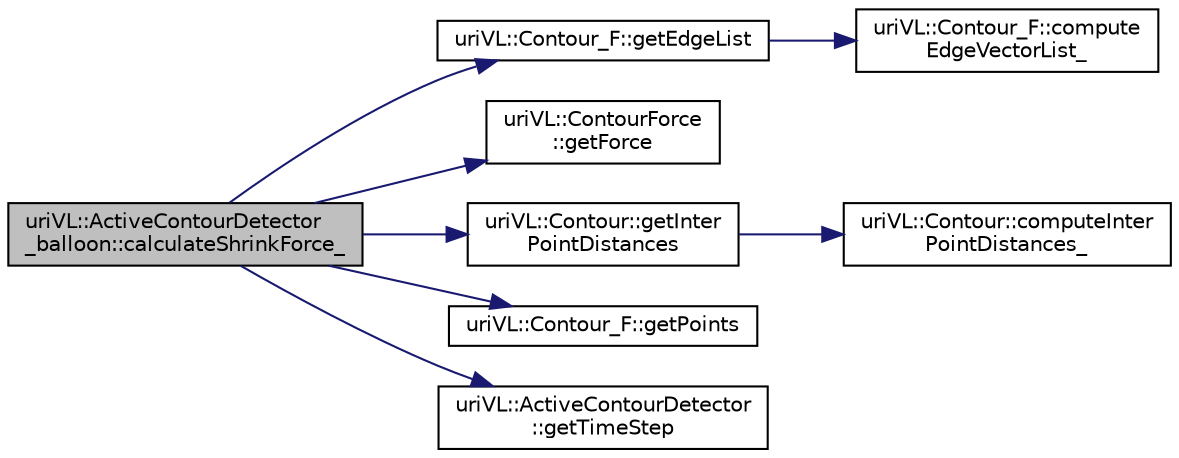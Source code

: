 digraph "uriVL::ActiveContourDetector_balloon::calculateShrinkForce_"
{
  edge [fontname="Helvetica",fontsize="10",labelfontname="Helvetica",labelfontsize="10"];
  node [fontname="Helvetica",fontsize="10",shape=record];
  rankdir="LR";
  Node1 [label="uriVL::ActiveContourDetector\l_balloon::calculateShrinkForce_",height=0.2,width=0.4,color="black", fillcolor="grey75", style="filled", fontcolor="black"];
  Node1 -> Node2 [color="midnightblue",fontsize="10",style="solid",fontname="Helvetica"];
  Node2 [label="uriVL::Contour_F::getEdgeList",height=0.2,width=0.4,color="black", fillcolor="white", style="filled",URL="$classuriVL_1_1Contour__F.html#a5db4be98390b8131ec04ea0675d304fb",tooltip="Computes the edges along the closed contour and returns it as a list of image points. "];
  Node2 -> Node3 [color="midnightblue",fontsize="10",style="solid",fontname="Helvetica"];
  Node3 [label="uriVL::Contour_F::compute\lEdgeVectorList_",height=0.2,width=0.4,color="black", fillcolor="white", style="filled",URL="$classuriVL_1_1Contour__F.html#a3ade0de1db39e81bac2e3f250a6b0360",tooltip="Computes the edges along the closed contour and returns it as a list of image points. "];
  Node1 -> Node4 [color="midnightblue",fontsize="10",style="solid",fontname="Helvetica"];
  Node4 [label="uriVL::ContourForce\l::getForce",height=0.2,width=0.4,color="black", fillcolor="white", style="filled",URL="$classuriVL_1_1ContourForce.html#a3feabd49930e13e8d29c0e4f90bc0541",tooltip="Returns a writable pointer to the contour force&#39;s geometric contour (list of points) ..."];
  Node1 -> Node5 [color="midnightblue",fontsize="10",style="solid",fontname="Helvetica"];
  Node5 [label="uriVL::Contour::getInter\lPointDistances",height=0.2,width=0.4,color="black", fillcolor="white", style="filled",URL="$classuriVL_1_1Contour.html#a858170f7fb4196a900cf0dc8a238b897",tooltip="Computes the distances between image points and returns it as a list of float numbers. "];
  Node5 -> Node6 [color="midnightblue",fontsize="10",style="solid",fontname="Helvetica"];
  Node6 [label="uriVL::Contour::computeInter\lPointDistances_",height=0.2,width=0.4,color="black", fillcolor="white", style="filled",URL="$classuriVL_1_1Contour.html#a81b4e1d8e6f3a24048cb581c24bece22",tooltip="Computes the distances between image points. "];
  Node1 -> Node7 [color="midnightblue",fontsize="10",style="solid",fontname="Helvetica"];
  Node7 [label="uriVL::Contour_F::getPoints",height=0.2,width=0.4,color="black", fillcolor="white", style="filled",URL="$classuriVL_1_1Contour__F.html#a34c536647edac278d2070a7168113458",tooltip="Returns the contour&#39;s private list of image points. "];
  Node1 -> Node8 [color="midnightblue",fontsize="10",style="solid",fontname="Helvetica"];
  Node8 [label="uriVL::ActiveContourDetector\l::getTimeStep",height=0.2,width=0.4,color="black", fillcolor="white", style="filled",URL="$classuriVL_1_1ActiveContourDetector.html#a43943e5542b95c72803bc14e48c03c6e",tooltip="Returns the value of the \"time step\" that scales the total force to produce a displacement. "];
}
